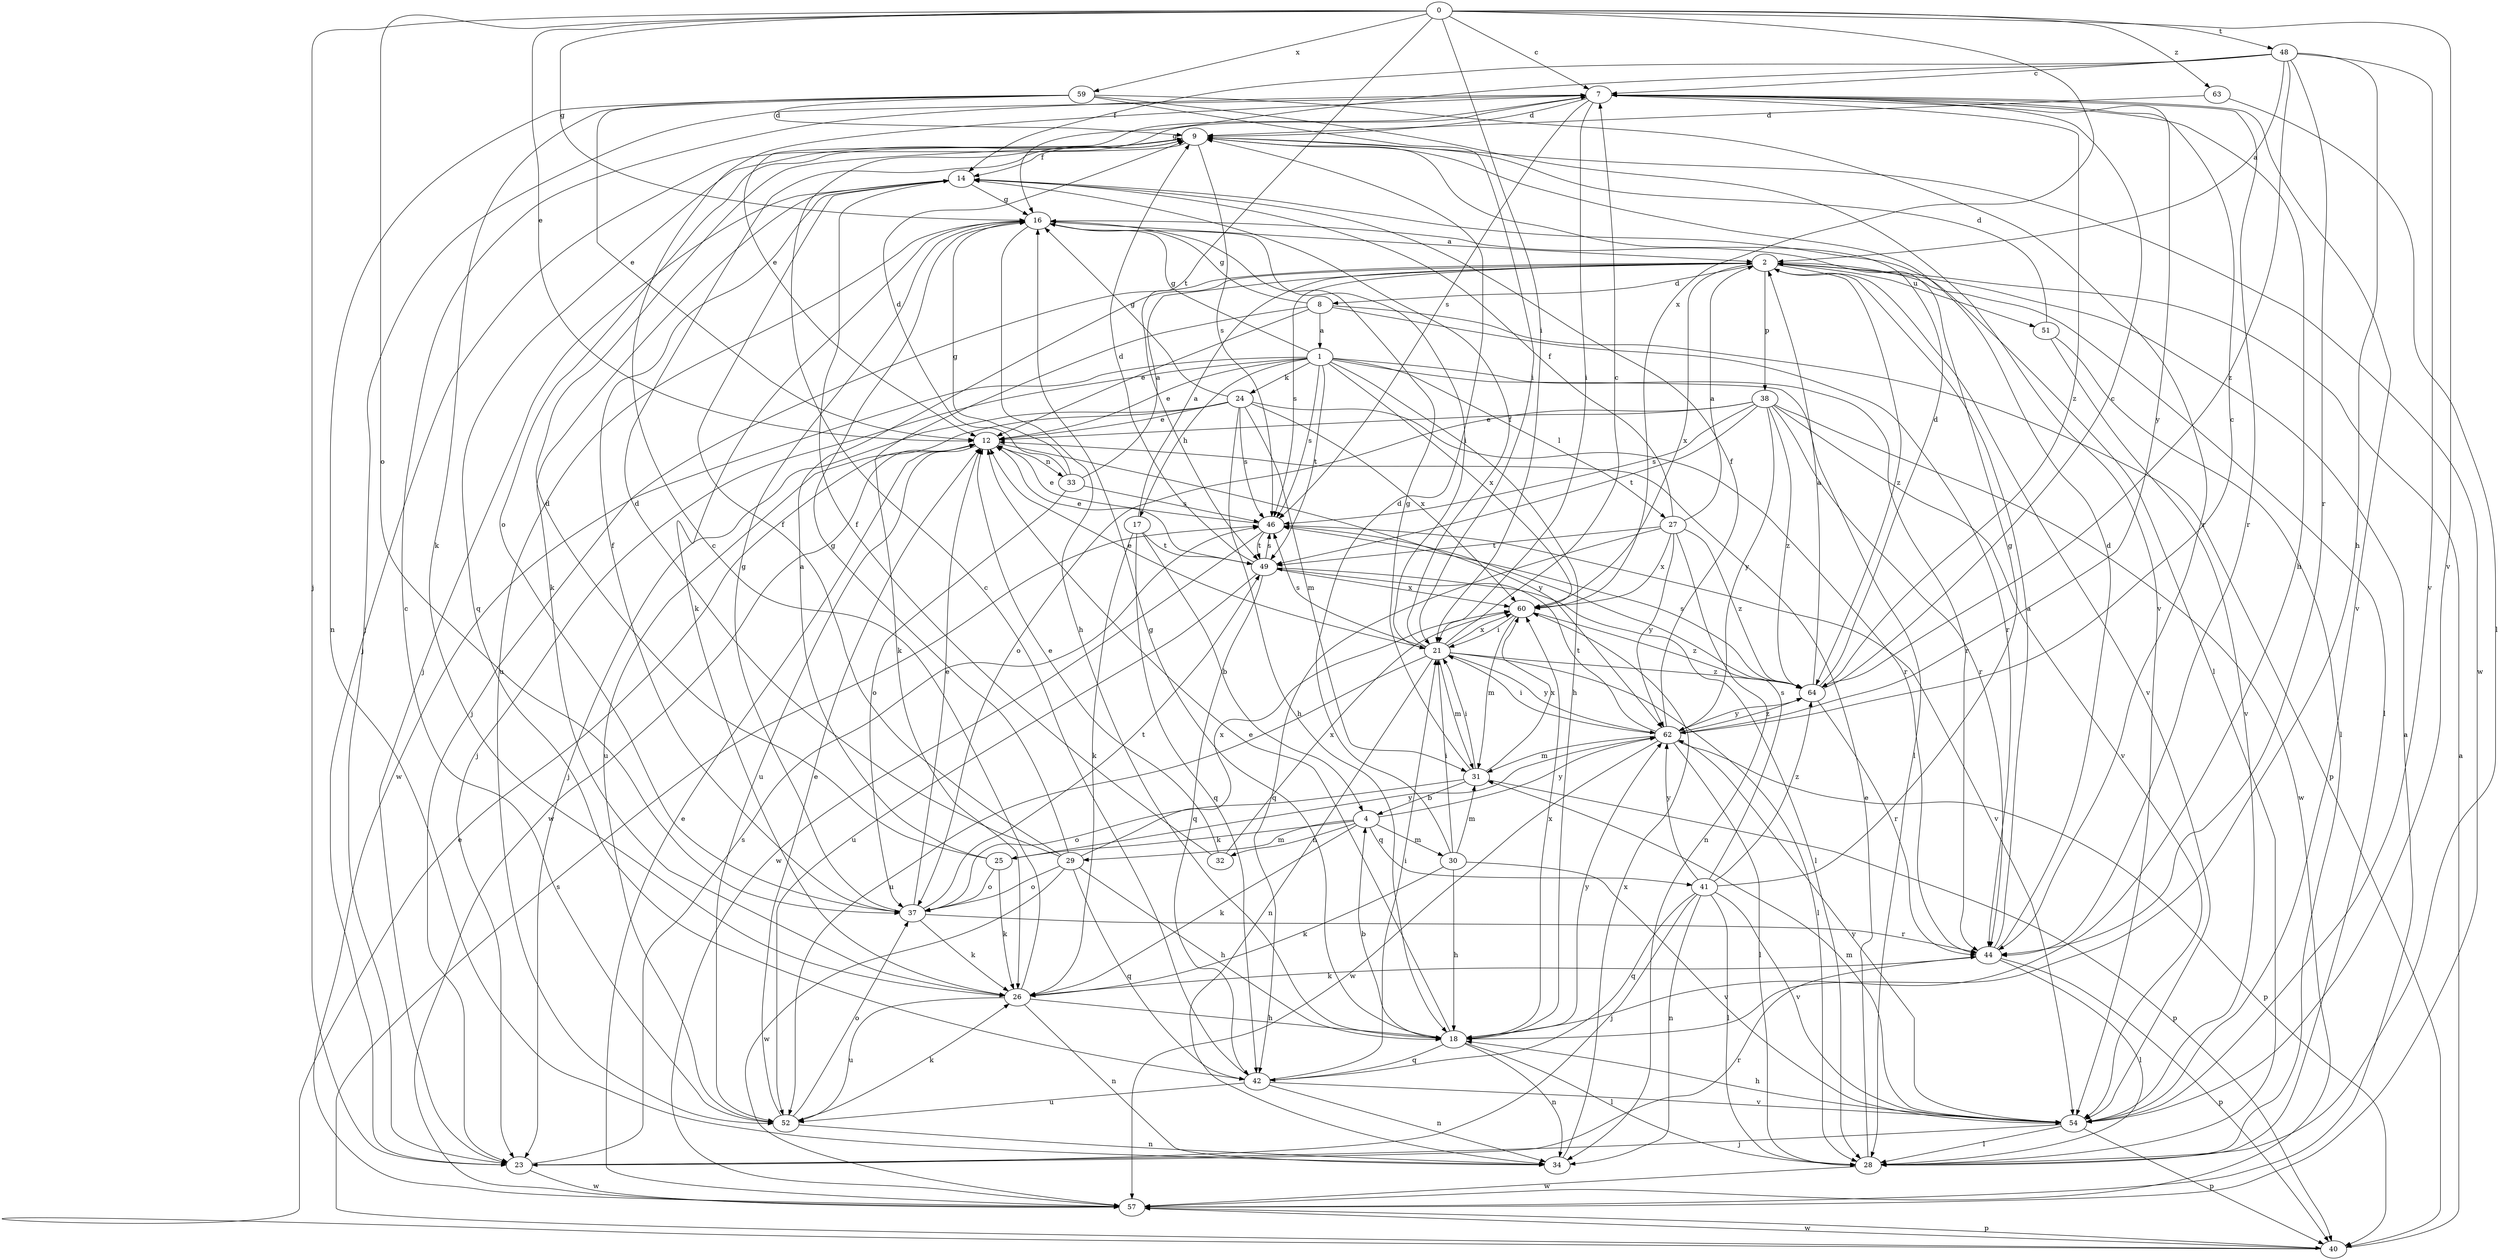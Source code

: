 strict digraph  {
0;
1;
2;
4;
7;
8;
9;
12;
14;
16;
17;
18;
21;
23;
24;
25;
26;
27;
28;
29;
30;
31;
32;
33;
34;
37;
38;
40;
41;
42;
44;
46;
48;
49;
51;
52;
54;
57;
59;
60;
62;
63;
64;
0 -> 7  [label=c];
0 -> 12  [label=e];
0 -> 16  [label=g];
0 -> 21  [label=i];
0 -> 23  [label=j];
0 -> 37  [label=o];
0 -> 48  [label=t];
0 -> 49  [label=t];
0 -> 54  [label=v];
0 -> 59  [label=x];
0 -> 60  [label=x];
0 -> 63  [label=z];
1 -> 12  [label=e];
1 -> 16  [label=g];
1 -> 17  [label=h];
1 -> 18  [label=h];
1 -> 23  [label=j];
1 -> 24  [label=k];
1 -> 27  [label=l];
1 -> 28  [label=l];
1 -> 44  [label=r];
1 -> 46  [label=s];
1 -> 49  [label=t];
1 -> 57  [label=w];
1 -> 60  [label=x];
2 -> 8  [label=d];
2 -> 23  [label=j];
2 -> 28  [label=l];
2 -> 38  [label=p];
2 -> 46  [label=s];
2 -> 51  [label=u];
2 -> 54  [label=v];
2 -> 60  [label=x];
2 -> 64  [label=z];
4 -> 25  [label=k];
4 -> 26  [label=k];
4 -> 29  [label=m];
4 -> 30  [label=m];
4 -> 32  [label=n];
4 -> 41  [label=q];
4 -> 62  [label=y];
7 -> 9  [label=d];
7 -> 12  [label=e];
7 -> 18  [label=h];
7 -> 21  [label=i];
7 -> 23  [label=j];
7 -> 44  [label=r];
7 -> 46  [label=s];
7 -> 54  [label=v];
7 -> 62  [label=y];
7 -> 64  [label=z];
8 -> 1  [label=a];
8 -> 12  [label=e];
8 -> 16  [label=g];
8 -> 26  [label=k];
8 -> 40  [label=p];
8 -> 44  [label=r];
9 -> 14  [label=f];
9 -> 23  [label=j];
9 -> 37  [label=o];
9 -> 42  [label=q];
9 -> 46  [label=s];
9 -> 57  [label=w];
12 -> 33  [label=n];
12 -> 52  [label=u];
12 -> 57  [label=w];
12 -> 62  [label=y];
14 -> 16  [label=g];
14 -> 23  [label=j];
14 -> 26  [label=k];
14 -> 28  [label=l];
16 -> 2  [label=a];
16 -> 18  [label=h];
16 -> 21  [label=i];
16 -> 26  [label=k];
16 -> 52  [label=u];
17 -> 2  [label=a];
17 -> 4  [label=b];
17 -> 26  [label=k];
17 -> 42  [label=q];
17 -> 49  [label=t];
18 -> 4  [label=b];
18 -> 12  [label=e];
18 -> 16  [label=g];
18 -> 28  [label=l];
18 -> 34  [label=n];
18 -> 42  [label=q];
18 -> 60  [label=x];
18 -> 62  [label=y];
21 -> 7  [label=c];
21 -> 12  [label=e];
21 -> 14  [label=f];
21 -> 28  [label=l];
21 -> 31  [label=m];
21 -> 34  [label=n];
21 -> 46  [label=s];
21 -> 52  [label=u];
21 -> 60  [label=x];
21 -> 62  [label=y];
21 -> 64  [label=z];
23 -> 44  [label=r];
23 -> 46  [label=s];
23 -> 57  [label=w];
24 -> 12  [label=e];
24 -> 16  [label=g];
24 -> 18  [label=h];
24 -> 23  [label=j];
24 -> 31  [label=m];
24 -> 44  [label=r];
24 -> 46  [label=s];
24 -> 52  [label=u];
24 -> 60  [label=x];
25 -> 2  [label=a];
25 -> 9  [label=d];
25 -> 26  [label=k];
25 -> 37  [label=o];
25 -> 62  [label=y];
26 -> 7  [label=c];
26 -> 18  [label=h];
26 -> 34  [label=n];
26 -> 52  [label=u];
27 -> 2  [label=a];
27 -> 14  [label=f];
27 -> 34  [label=n];
27 -> 42  [label=q];
27 -> 49  [label=t];
27 -> 60  [label=x];
27 -> 62  [label=y];
27 -> 64  [label=z];
28 -> 12  [label=e];
28 -> 57  [label=w];
29 -> 9  [label=d];
29 -> 14  [label=f];
29 -> 16  [label=g];
29 -> 18  [label=h];
29 -> 37  [label=o];
29 -> 42  [label=q];
29 -> 57  [label=w];
29 -> 60  [label=x];
30 -> 9  [label=d];
30 -> 18  [label=h];
30 -> 21  [label=i];
30 -> 26  [label=k];
30 -> 31  [label=m];
30 -> 54  [label=v];
31 -> 4  [label=b];
31 -> 16  [label=g];
31 -> 21  [label=i];
31 -> 37  [label=o];
31 -> 40  [label=p];
31 -> 60  [label=x];
32 -> 12  [label=e];
32 -> 14  [label=f];
32 -> 60  [label=x];
33 -> 2  [label=a];
33 -> 9  [label=d];
33 -> 16  [label=g];
33 -> 37  [label=o];
33 -> 46  [label=s];
34 -> 60  [label=x];
37 -> 12  [label=e];
37 -> 14  [label=f];
37 -> 16  [label=g];
37 -> 26  [label=k];
37 -> 44  [label=r];
37 -> 49  [label=t];
38 -> 12  [label=e];
38 -> 37  [label=o];
38 -> 44  [label=r];
38 -> 46  [label=s];
38 -> 49  [label=t];
38 -> 54  [label=v];
38 -> 57  [label=w];
38 -> 62  [label=y];
38 -> 64  [label=z];
40 -> 2  [label=a];
40 -> 12  [label=e];
40 -> 46  [label=s];
40 -> 57  [label=w];
41 -> 16  [label=g];
41 -> 23  [label=j];
41 -> 28  [label=l];
41 -> 34  [label=n];
41 -> 42  [label=q];
41 -> 46  [label=s];
41 -> 54  [label=v];
41 -> 62  [label=y];
41 -> 64  [label=z];
42 -> 7  [label=c];
42 -> 21  [label=i];
42 -> 34  [label=n];
42 -> 52  [label=u];
42 -> 54  [label=v];
44 -> 2  [label=a];
44 -> 9  [label=d];
44 -> 26  [label=k];
44 -> 28  [label=l];
44 -> 40  [label=p];
46 -> 12  [label=e];
46 -> 49  [label=t];
46 -> 54  [label=v];
46 -> 57  [label=w];
48 -> 2  [label=a];
48 -> 7  [label=c];
48 -> 14  [label=f];
48 -> 16  [label=g];
48 -> 18  [label=h];
48 -> 44  [label=r];
48 -> 54  [label=v];
48 -> 64  [label=z];
49 -> 9  [label=d];
49 -> 12  [label=e];
49 -> 28  [label=l];
49 -> 42  [label=q];
49 -> 46  [label=s];
49 -> 52  [label=u];
49 -> 60  [label=x];
51 -> 9  [label=d];
51 -> 28  [label=l];
51 -> 54  [label=v];
52 -> 7  [label=c];
52 -> 12  [label=e];
52 -> 26  [label=k];
52 -> 34  [label=n];
52 -> 37  [label=o];
54 -> 18  [label=h];
54 -> 23  [label=j];
54 -> 28  [label=l];
54 -> 31  [label=m];
54 -> 40  [label=p];
54 -> 62  [label=y];
57 -> 2  [label=a];
57 -> 12  [label=e];
57 -> 40  [label=p];
59 -> 9  [label=d];
59 -> 12  [label=e];
59 -> 21  [label=i];
59 -> 26  [label=k];
59 -> 34  [label=n];
59 -> 44  [label=r];
59 -> 54  [label=v];
60 -> 21  [label=i];
60 -> 31  [label=m];
60 -> 64  [label=z];
62 -> 7  [label=c];
62 -> 14  [label=f];
62 -> 21  [label=i];
62 -> 28  [label=l];
62 -> 31  [label=m];
62 -> 40  [label=p];
62 -> 49  [label=t];
62 -> 57  [label=w];
62 -> 64  [label=z];
63 -> 9  [label=d];
63 -> 28  [label=l];
64 -> 2  [label=a];
64 -> 7  [label=c];
64 -> 9  [label=d];
64 -> 44  [label=r];
64 -> 46  [label=s];
64 -> 62  [label=y];
}
